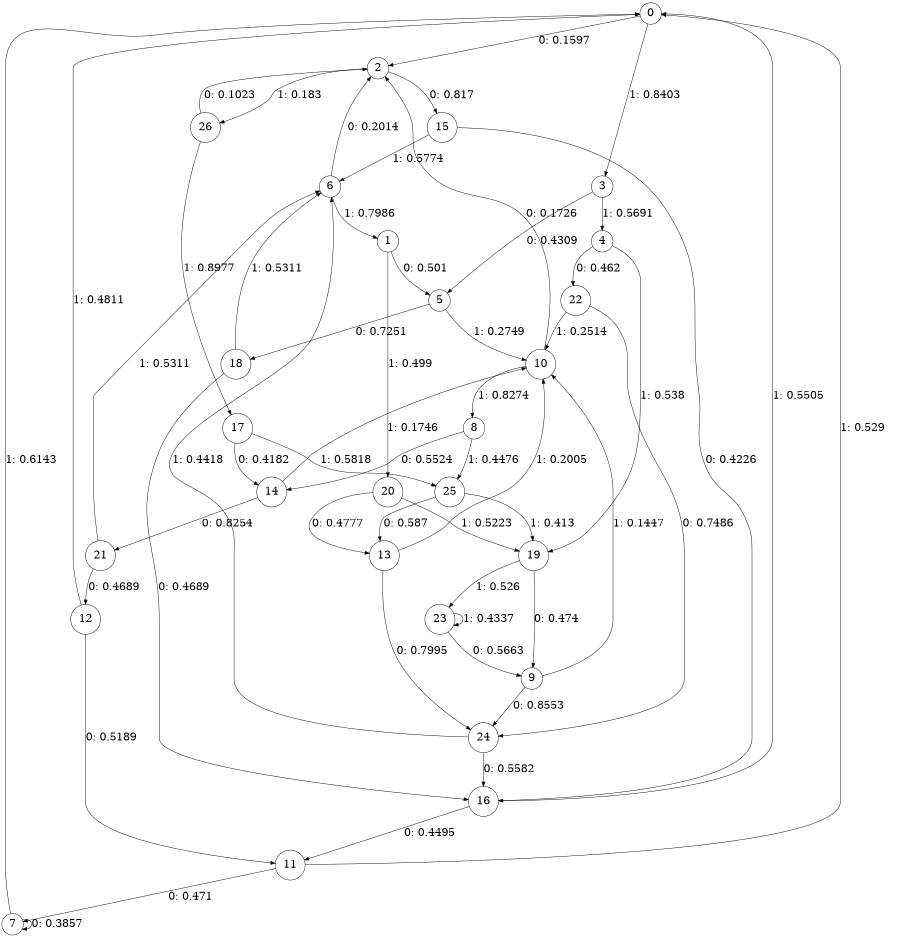 digraph "ch12faceL7" {
size = "6,8.5";
ratio = "fill";
node [shape = circle];
node [fontsize = 24];
edge [fontsize = 24];
0 -> 2 [label = "0: 0.1597   "];
0 -> 3 [label = "1: 0.8403   "];
1 -> 5 [label = "0: 0.501    "];
1 -> 20 [label = "1: 0.499    "];
2 -> 15 [label = "0: 0.817    "];
2 -> 26 [label = "1: 0.183    "];
3 -> 5 [label = "0: 0.4309   "];
3 -> 4 [label = "1: 0.5691   "];
4 -> 22 [label = "0: 0.462    "];
4 -> 19 [label = "1: 0.538    "];
5 -> 18 [label = "0: 0.7251   "];
5 -> 10 [label = "1: 0.2749   "];
6 -> 2 [label = "0: 0.2014   "];
6 -> 1 [label = "1: 0.7986   "];
7 -> 7 [label = "0: 0.3857   "];
7 -> 0 [label = "1: 0.6143   "];
8 -> 14 [label = "0: 0.5524   "];
8 -> 25 [label = "1: 0.4476   "];
9 -> 24 [label = "0: 0.8553   "];
9 -> 10 [label = "1: 0.1447   "];
10 -> 2 [label = "0: 0.1726   "];
10 -> 8 [label = "1: 0.8274   "];
11 -> 7 [label = "0: 0.471    "];
11 -> 0 [label = "1: 0.529    "];
12 -> 11 [label = "0: 0.5189   "];
12 -> 0 [label = "1: 0.4811   "];
13 -> 24 [label = "0: 0.7995   "];
13 -> 10 [label = "1: 0.2005   "];
14 -> 21 [label = "0: 0.8254   "];
14 -> 10 [label = "1: 0.1746   "];
15 -> 16 [label = "0: 0.4226   "];
15 -> 6 [label = "1: 0.5774   "];
16 -> 11 [label = "0: 0.4495   "];
16 -> 0 [label = "1: 0.5505   "];
17 -> 14 [label = "0: 0.4182   "];
17 -> 25 [label = "1: 0.5818   "];
18 -> 16 [label = "0: 0.4689   "];
18 -> 6 [label = "1: 0.5311   "];
19 -> 9 [label = "0: 0.474    "];
19 -> 23 [label = "1: 0.526    "];
20 -> 13 [label = "0: 0.4777   "];
20 -> 19 [label = "1: 0.5223   "];
21 -> 12 [label = "0: 0.4689   "];
21 -> 6 [label = "1: 0.5311   "];
22 -> 24 [label = "0: 0.7486   "];
22 -> 10 [label = "1: 0.2514   "];
23 -> 9 [label = "0: 0.5663   "];
23 -> 23 [label = "1: 0.4337   "];
24 -> 16 [label = "0: 0.5582   "];
24 -> 6 [label = "1: 0.4418   "];
25 -> 13 [label = "0: 0.587    "];
25 -> 19 [label = "1: 0.413    "];
26 -> 2 [label = "0: 0.1023   "];
26 -> 17 [label = "1: 0.8977   "];
}